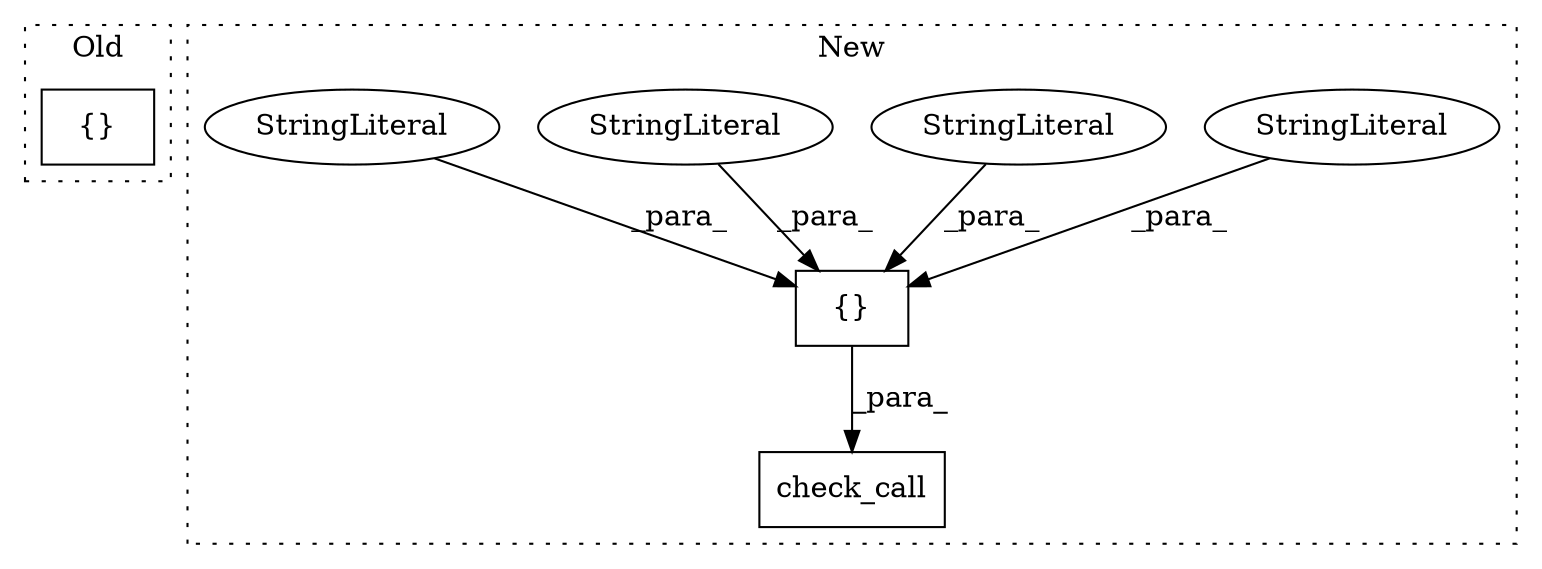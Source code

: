digraph G {
subgraph cluster0 {
1 [label="{}" a="4" s="3512,3568" l="1,1" shape="box"];
label = "Old";
style="dotted";
}
subgraph cluster1 {
2 [label="check_call" a="32" s="2775,2839" l="11,1" shape="box"];
3 [label="{}" a="4" s="2798,2838" l="1,1" shape="box"];
4 [label="StringLiteral" a="45" s="2814" l="5" shape="ellipse"];
5 [label="StringLiteral" a="45" s="2799" l="5" shape="ellipse"];
6 [label="StringLiteral" a="45" s="2820" l="7" shape="ellipse"];
7 [label="StringLiteral" a="45" s="2805" l="8" shape="ellipse"];
label = "New";
style="dotted";
}
3 -> 2 [label="_para_"];
4 -> 3 [label="_para_"];
5 -> 3 [label="_para_"];
6 -> 3 [label="_para_"];
7 -> 3 [label="_para_"];
}